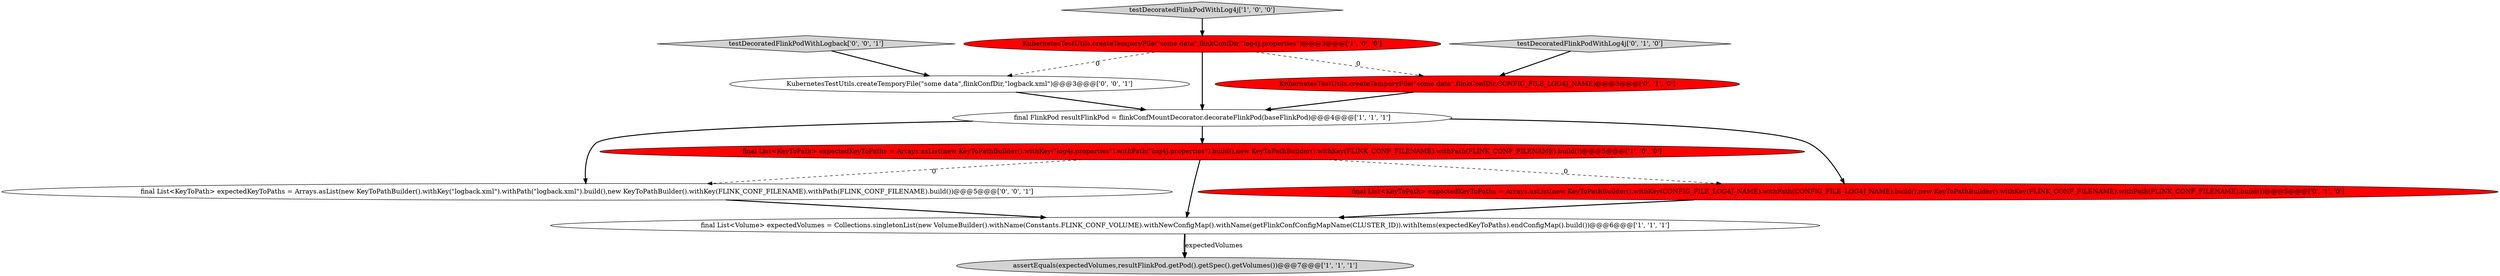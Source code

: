 digraph {
1 [style = filled, label = "assertEquals(expectedVolumes,resultFlinkPod.getPod().getSpec().getVolumes())@@@7@@@['1', '1', '1']", fillcolor = lightgray, shape = ellipse image = "AAA0AAABBB1BBB"];
7 [style = filled, label = "KubernetesTestUtils.createTemporyFile(\"some data\",flinkConfDir,CONFIG_FILE_LOG4J_NAME)@@@3@@@['0', '1', '0']", fillcolor = red, shape = ellipse image = "AAA1AAABBB2BBB"];
9 [style = filled, label = "final List<KeyToPath> expectedKeyToPaths = Arrays.asList(new KeyToPathBuilder().withKey(\"logback.xml\").withPath(\"logback.xml\").build(),new KeyToPathBuilder().withKey(FLINK_CONF_FILENAME).withPath(FLINK_CONF_FILENAME).build())@@@5@@@['0', '0', '1']", fillcolor = white, shape = ellipse image = "AAA0AAABBB3BBB"];
4 [style = filled, label = "KubernetesTestUtils.createTemporyFile(\"some data\",flinkConfDir,\"log4j.properties\")@@@3@@@['1', '0', '0']", fillcolor = red, shape = ellipse image = "AAA1AAABBB1BBB"];
3 [style = filled, label = "final List<KeyToPath> expectedKeyToPaths = Arrays.asList(new KeyToPathBuilder().withKey(\"log4j.properties\").withPath(\"log4j.properties\").build(),new KeyToPathBuilder().withKey(FLINK_CONF_FILENAME).withPath(FLINK_CONF_FILENAME).build())@@@5@@@['1', '0', '0']", fillcolor = red, shape = ellipse image = "AAA1AAABBB1BBB"];
5 [style = filled, label = "testDecoratedFlinkPodWithLog4j['1', '0', '0']", fillcolor = lightgray, shape = diamond image = "AAA0AAABBB1BBB"];
8 [style = filled, label = "testDecoratedFlinkPodWithLog4j['0', '1', '0']", fillcolor = lightgray, shape = diamond image = "AAA0AAABBB2BBB"];
6 [style = filled, label = "final List<KeyToPath> expectedKeyToPaths = Arrays.asList(new KeyToPathBuilder().withKey(CONFIG_FILE_LOG4J_NAME).withPath(CONFIG_FILE_LOG4J_NAME).build(),new KeyToPathBuilder().withKey(FLINK_CONF_FILENAME).withPath(FLINK_CONF_FILENAME).build())@@@5@@@['0', '1', '0']", fillcolor = red, shape = ellipse image = "AAA1AAABBB2BBB"];
11 [style = filled, label = "testDecoratedFlinkPodWithLogback['0', '0', '1']", fillcolor = lightgray, shape = diamond image = "AAA0AAABBB3BBB"];
2 [style = filled, label = "final FlinkPod resultFlinkPod = flinkConfMountDecorator.decorateFlinkPod(baseFlinkPod)@@@4@@@['1', '1', '1']", fillcolor = white, shape = ellipse image = "AAA0AAABBB1BBB"];
0 [style = filled, label = "final List<Volume> expectedVolumes = Collections.singletonList(new VolumeBuilder().withName(Constants.FLINK_CONF_VOLUME).withNewConfigMap().withName(getFlinkConfConfigMapName(CLUSTER_ID)).withItems(expectedKeyToPaths).endConfigMap().build())@@@6@@@['1', '1', '1']", fillcolor = white, shape = ellipse image = "AAA0AAABBB1BBB"];
10 [style = filled, label = "KubernetesTestUtils.createTemporyFile(\"some data\",flinkConfDir,\"logback.xml\")@@@3@@@['0', '0', '1']", fillcolor = white, shape = ellipse image = "AAA0AAABBB3BBB"];
8->7 [style = bold, label=""];
3->0 [style = bold, label=""];
10->2 [style = bold, label=""];
3->6 [style = dashed, label="0"];
6->0 [style = bold, label=""];
4->2 [style = bold, label=""];
2->9 [style = bold, label=""];
9->0 [style = bold, label=""];
4->10 [style = dashed, label="0"];
3->9 [style = dashed, label="0"];
11->10 [style = bold, label=""];
7->2 [style = bold, label=""];
0->1 [style = bold, label=""];
2->6 [style = bold, label=""];
4->7 [style = dashed, label="0"];
0->1 [style = solid, label="expectedVolumes"];
5->4 [style = bold, label=""];
2->3 [style = bold, label=""];
}
